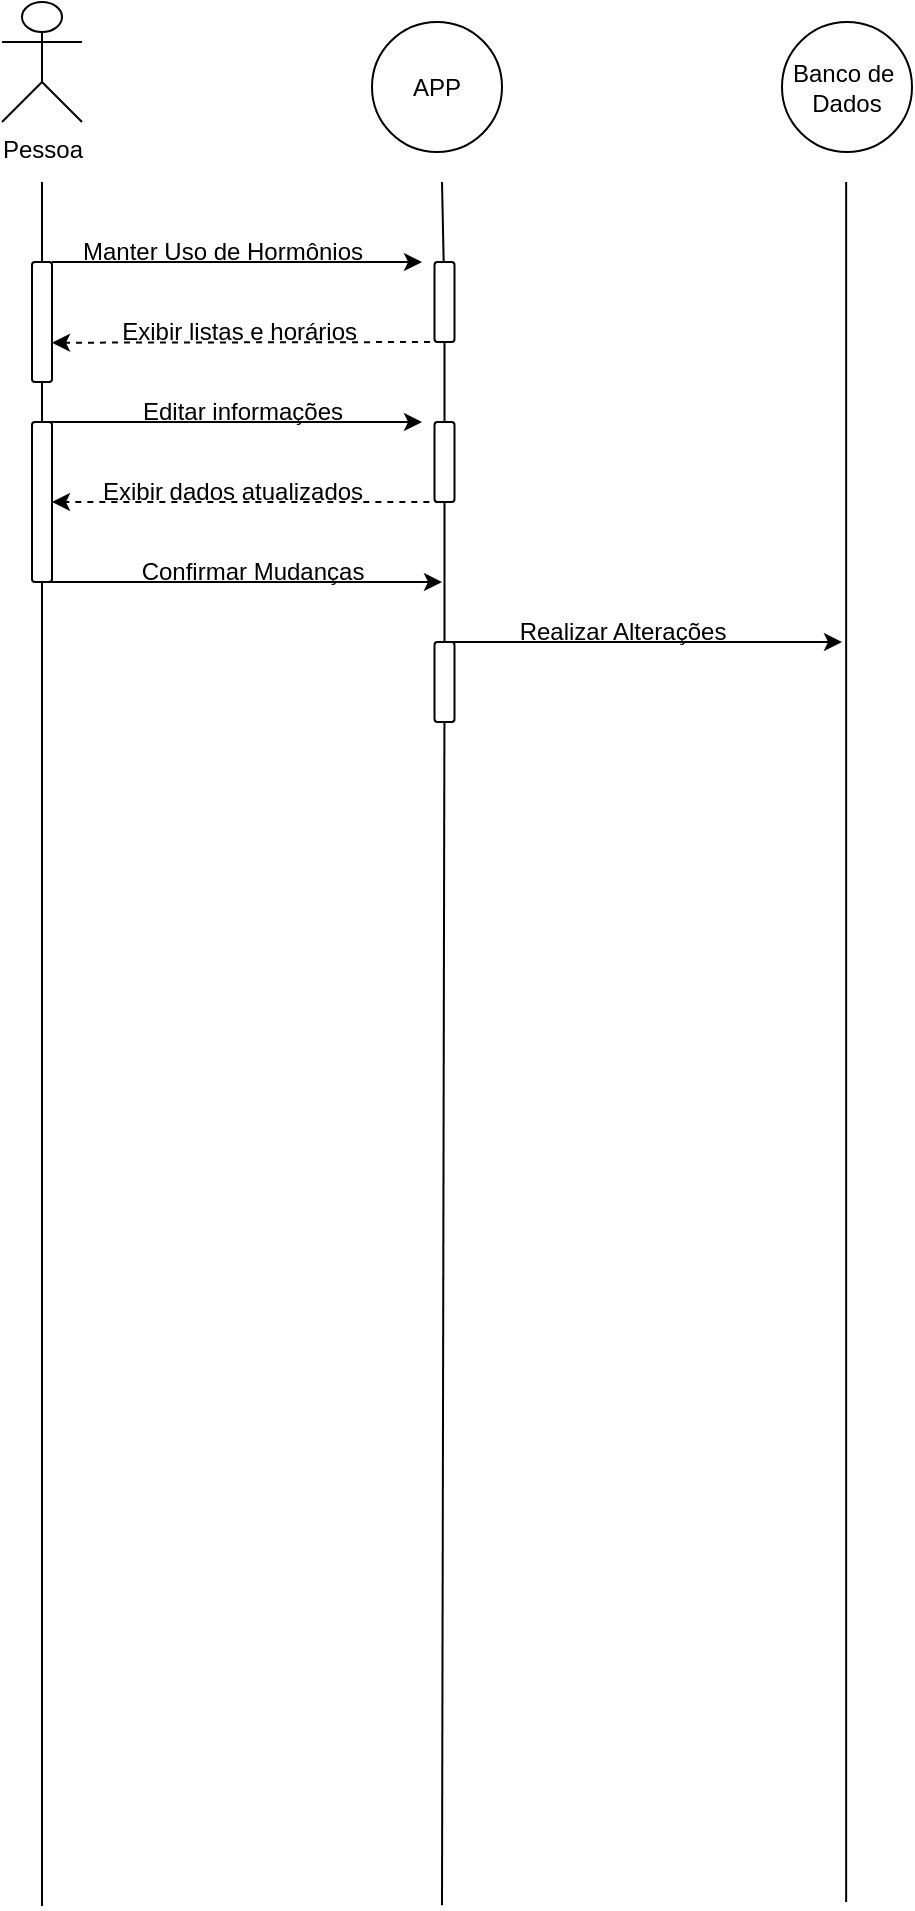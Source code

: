 <mxfile version="21.6.1" type="github">
  <diagram name="Página-1" id="1u-UmRTqGDYkcr2TJV2P">
    <mxGraphModel dx="880" dy="470" grid="1" gridSize="10" guides="1" tooltips="1" connect="1" arrows="1" fold="1" page="1" pageScale="1" pageWidth="827" pageHeight="1169" math="0" shadow="0">
      <root>
        <mxCell id="0" />
        <mxCell id="1" parent="0" />
        <mxCell id="50nayKnGvWx3A8Aim5Tb-1" value="Pessoa&lt;br&gt;" style="shape=umlActor;verticalLabelPosition=bottom;verticalAlign=top;html=1;outlineConnect=0;" parent="1" vertex="1">
          <mxGeometry x="100" y="40" width="40" height="60" as="geometry" />
        </mxCell>
        <mxCell id="50nayKnGvWx3A8Aim5Tb-2" value="" style="endArrow=none;html=1;rounded=0;" parent="1" source="50nayKnGvWx3A8Aim5Tb-10" edge="1">
          <mxGeometry width="50" height="50" relative="1" as="geometry">
            <mxPoint x="130" y="991.667" as="sourcePoint" />
            <mxPoint x="120" y="130" as="targetPoint" />
          </mxGeometry>
        </mxCell>
        <mxCell id="50nayKnGvWx3A8Aim5Tb-6" value="APP" style="ellipse;whiteSpace=wrap;html=1;aspect=fixed;" parent="1" vertex="1">
          <mxGeometry x="285" y="50" width="65" height="65" as="geometry" />
        </mxCell>
        <mxCell id="50nayKnGvWx3A8Aim5Tb-7" value="" style="endArrow=none;html=1;rounded=0;" parent="1" source="50nayKnGvWx3A8Aim5Tb-17" edge="1">
          <mxGeometry width="50" height="50" relative="1" as="geometry">
            <mxPoint x="320" y="991.667" as="sourcePoint" />
            <mxPoint x="320" y="130" as="targetPoint" />
          </mxGeometry>
        </mxCell>
        <mxCell id="50nayKnGvWx3A8Aim5Tb-8" value="" style="endArrow=classic;html=1;rounded=0;strokeWidth=1;" parent="1" edge="1">
          <mxGeometry width="50" height="50" relative="1" as="geometry">
            <mxPoint x="125" y="170" as="sourcePoint" />
            <mxPoint x="310" y="170" as="targetPoint" />
          </mxGeometry>
        </mxCell>
        <mxCell id="50nayKnGvWx3A8Aim5Tb-16" value="" style="edgeStyle=orthogonalEdgeStyle;rounded=0;orthogonalLoop=1;jettySize=auto;html=1;strokeColor=default;strokeWidth=1;" parent="1" edge="1">
          <mxGeometry relative="1" as="geometry">
            <mxPoint x="120" y="250" as="sourcePoint" />
            <mxPoint x="310" y="250" as="targetPoint" />
          </mxGeometry>
        </mxCell>
        <mxCell id="50nayKnGvWx3A8Aim5Tb-9" value="&lt;font style=&quot;font-size: 12px;&quot;&gt;Manter Uso de Hormônios&lt;/font&gt;" style="text;html=1;align=center;verticalAlign=middle;resizable=0;points=[];autosize=1;strokeColor=none;fillColor=none;strokeWidth=2;perimeterSpacing=20;rounded=0;" parent="1" vertex="1">
          <mxGeometry x="130" y="150" width="160" height="30" as="geometry" />
        </mxCell>
        <mxCell id="50nayKnGvWx3A8Aim5Tb-11" value="" style="endArrow=none;html=1;rounded=0;" parent="1" source="50nayKnGvWx3A8Aim5Tb-24" target="50nayKnGvWx3A8Aim5Tb-10" edge="1">
          <mxGeometry width="50" height="50" relative="1" as="geometry">
            <mxPoint x="115" y="991.667" as="sourcePoint" />
            <mxPoint x="120" y="130" as="targetPoint" />
          </mxGeometry>
        </mxCell>
        <mxCell id="50nayKnGvWx3A8Aim5Tb-10" value="" style="rounded=1;whiteSpace=wrap;html=1;" parent="1" vertex="1">
          <mxGeometry x="115" y="170" width="10" height="60" as="geometry" />
        </mxCell>
        <mxCell id="50nayKnGvWx3A8Aim5Tb-18" value="" style="endArrow=none;html=1;rounded=0;" parent="1" target="50nayKnGvWx3A8Aim5Tb-17" edge="1" source="NWq00n8EmG-2OFzhJ13h-8">
          <mxGeometry width="50" height="50" relative="1" as="geometry">
            <mxPoint x="318.75" y="991.667" as="sourcePoint" />
            <mxPoint x="323.75" y="130" as="targetPoint" />
          </mxGeometry>
        </mxCell>
        <mxCell id="50nayKnGvWx3A8Aim5Tb-17" value="" style="rounded=1;whiteSpace=wrap;html=1;" parent="1" vertex="1">
          <mxGeometry x="316.25" y="170" width="10" height="40" as="geometry" />
        </mxCell>
        <mxCell id="50nayKnGvWx3A8Aim5Tb-20" value="" style="endArrow=classic;html=1;rounded=0;entryX=1.033;entryY=0.856;entryDx=0;entryDy=0;entryPerimeter=0;dashed=1;strokeWidth=1;" parent="1" edge="1">
          <mxGeometry width="50" height="50" relative="1" as="geometry">
            <mxPoint x="320" y="210" as="sourcePoint" />
            <mxPoint x="125.0" y="210.36" as="targetPoint" />
          </mxGeometry>
        </mxCell>
        <mxCell id="50nayKnGvWx3A8Aim5Tb-21" value="&lt;font style=&quot;font-size: 12px;&quot;&gt;Exibir listas e horários&amp;nbsp;&lt;/font&gt;" style="text;html=1;align=center;verticalAlign=middle;resizable=0;points=[];autosize=1;strokeColor=none;fillColor=none;strokeWidth=4;" parent="1" vertex="1">
          <mxGeometry x="150" y="190" width="140" height="30" as="geometry" />
        </mxCell>
        <mxCell id="50nayKnGvWx3A8Aim5Tb-25" value="" style="endArrow=none;html=1;rounded=0;" parent="1" target="50nayKnGvWx3A8Aim5Tb-24" edge="1">
          <mxGeometry width="50" height="50" relative="1" as="geometry">
            <mxPoint x="120" y="992" as="sourcePoint" />
            <mxPoint x="135" y="230" as="targetPoint" />
          </mxGeometry>
        </mxCell>
        <mxCell id="50nayKnGvWx3A8Aim5Tb-24" value="" style="rounded=1;whiteSpace=wrap;html=1;" parent="1" vertex="1">
          <mxGeometry x="115" y="250" width="10" height="80" as="geometry" />
        </mxCell>
        <mxCell id="50nayKnGvWx3A8Aim5Tb-26" value="&lt;font style=&quot;font-size: 12px;&quot;&gt;Editar informações&lt;/font&gt;" style="text;html=1;align=center;verticalAlign=middle;resizable=0;points=[];autosize=1;strokeColor=none;fillColor=none;strokeWidth=1;" parent="1" vertex="1">
          <mxGeometry x="160" y="230" width="120" height="30" as="geometry" />
        </mxCell>
        <mxCell id="NWq00n8EmG-2OFzhJ13h-1" value="" style="edgeStyle=orthogonalEdgeStyle;rounded=0;orthogonalLoop=1;jettySize=auto;html=1;strokeColor=default;strokeWidth=1;" edge="1" parent="1">
          <mxGeometry relative="1" as="geometry">
            <mxPoint x="324" y="360" as="sourcePoint" />
            <mxPoint x="520" y="360" as="targetPoint" />
          </mxGeometry>
        </mxCell>
        <mxCell id="NWq00n8EmG-2OFzhJ13h-2" value="Realizar Alterações" style="text;html=1;align=center;verticalAlign=middle;resizable=0;points=[];autosize=1;strokeColor=none;fillColor=none;" vertex="1" parent="1">
          <mxGeometry x="345" y="340" width="130" height="30" as="geometry" />
        </mxCell>
        <mxCell id="NWq00n8EmG-2OFzhJ13h-3" value="" style="endArrow=classic;html=1;rounded=0;dashed=1;strokeWidth=1;entryX=1;entryY=0.5;entryDx=0;entryDy=0;" edge="1" parent="1" target="50nayKnGvWx3A8Aim5Tb-24">
          <mxGeometry width="50" height="50" relative="1" as="geometry">
            <mxPoint x="319.67" y="290" as="sourcePoint" />
            <mxPoint x="150" y="290" as="targetPoint" />
          </mxGeometry>
        </mxCell>
        <mxCell id="NWq00n8EmG-2OFzhJ13h-4" value="Exibir dados atualizados" style="text;html=1;align=center;verticalAlign=middle;resizable=0;points=[];autosize=1;strokeColor=none;fillColor=none;" vertex="1" parent="1">
          <mxGeometry x="140" y="270" width="150" height="30" as="geometry" />
        </mxCell>
        <mxCell id="NWq00n8EmG-2OFzhJ13h-5" value="" style="edgeStyle=orthogonalEdgeStyle;rounded=0;orthogonalLoop=1;jettySize=auto;html=1;strokeColor=default;strokeWidth=1;" edge="1" parent="1">
          <mxGeometry relative="1" as="geometry">
            <mxPoint x="120" y="330" as="sourcePoint" />
            <mxPoint x="320" y="330" as="targetPoint" />
          </mxGeometry>
        </mxCell>
        <mxCell id="NWq00n8EmG-2OFzhJ13h-6" value="Confirmar Mudanças" style="text;html=1;align=center;verticalAlign=middle;resizable=0;points=[];autosize=1;strokeColor=none;fillColor=none;" vertex="1" parent="1">
          <mxGeometry x="160" y="310" width="130" height="30" as="geometry" />
        </mxCell>
        <mxCell id="NWq00n8EmG-2OFzhJ13h-9" value="" style="endArrow=none;html=1;rounded=0;" edge="1" parent="1" source="NWq00n8EmG-2OFzhJ13h-10" target="NWq00n8EmG-2OFzhJ13h-8">
          <mxGeometry width="50" height="50" relative="1" as="geometry">
            <mxPoint x="318.75" y="991.667" as="sourcePoint" />
            <mxPoint x="323.75" y="210" as="targetPoint" />
          </mxGeometry>
        </mxCell>
        <mxCell id="NWq00n8EmG-2OFzhJ13h-8" value="" style="rounded=1;whiteSpace=wrap;html=1;" vertex="1" parent="1">
          <mxGeometry x="316.25" y="250" width="10" height="40" as="geometry" />
        </mxCell>
        <mxCell id="NWq00n8EmG-2OFzhJ13h-11" value="" style="endArrow=none;html=1;rounded=0;" edge="1" parent="1" target="NWq00n8EmG-2OFzhJ13h-10">
          <mxGeometry width="50" height="50" relative="1" as="geometry">
            <mxPoint x="320" y="991.667" as="sourcePoint" />
            <mxPoint x="322" y="290" as="targetPoint" />
          </mxGeometry>
        </mxCell>
        <mxCell id="NWq00n8EmG-2OFzhJ13h-10" value="" style="rounded=1;whiteSpace=wrap;html=1;" vertex="1" parent="1">
          <mxGeometry x="316.25" y="360" width="10" height="40" as="geometry" />
        </mxCell>
        <mxCell id="NWq00n8EmG-2OFzhJ13h-12" value="Banco de&amp;nbsp;&lt;br&gt;Dados" style="ellipse;whiteSpace=wrap;html=1;aspect=fixed;" vertex="1" parent="1">
          <mxGeometry x="490" y="50" width="65" height="65" as="geometry" />
        </mxCell>
        <mxCell id="NWq00n8EmG-2OFzhJ13h-13" value="" style="endArrow=none;html=1;rounded=0;" edge="1" parent="1">
          <mxGeometry width="50" height="50" relative="1" as="geometry">
            <mxPoint x="522.08" y="990" as="sourcePoint" />
            <mxPoint x="522.08" y="130" as="targetPoint" />
          </mxGeometry>
        </mxCell>
      </root>
    </mxGraphModel>
  </diagram>
</mxfile>
